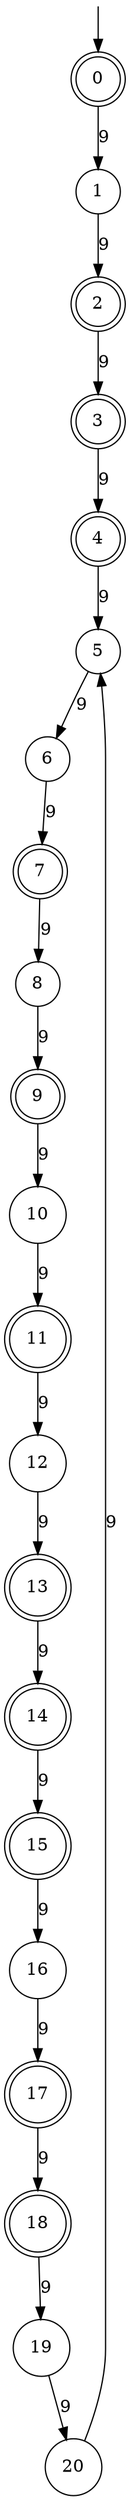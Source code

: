 digraph g {

	s0 [shape="doublecircle" label="0"];
	s1 [shape="circle" label="1"];
	s2 [shape="doublecircle" label="2"];
	s3 [shape="doublecircle" label="3"];
	s4 [shape="doublecircle" label="4"];
	s5 [shape="circle" label="5"];
	s6 [shape="circle" label="6"];
	s7 [shape="doublecircle" label="7"];
	s8 [shape="circle" label="8"];
	s9 [shape="doublecircle" label="9"];
	s10 [shape="circle" label="10"];
	s11 [shape="doublecircle" label="11"];
	s12 [shape="circle" label="12"];
	s13 [shape="doublecircle" label="13"];
	s14 [shape="doublecircle" label="14"];
	s15 [shape="doublecircle" label="15"];
	s16 [shape="circle" label="16"];
	s17 [shape="doublecircle" label="17"];
	s18 [shape="doublecircle" label="18"];
	s19 [shape="circle" label="19"];
	s20 [shape="circle" label="20"];
	s0 -> s1 [label="9"];
	s1 -> s2 [label="9"];
	s2 -> s3 [label="9"];
	s3 -> s4 [label="9"];
	s4 -> s5 [label="9"];
	s5 -> s6 [label="9"];
	s6 -> s7 [label="9"];
	s7 -> s8 [label="9"];
	s8 -> s9 [label="9"];
	s9 -> s10 [label="9"];
	s10 -> s11 [label="9"];
	s11 -> s12 [label="9"];
	s12 -> s13 [label="9"];
	s13 -> s14 [label="9"];
	s14 -> s15 [label="9"];
	s15 -> s16 [label="9"];
	s16 -> s17 [label="9"];
	s17 -> s18 [label="9"];
	s18 -> s19 [label="9"];
	s19 -> s20 [label="9"];
	s20 -> s5 [label="9"];

__start0 [label="" shape="none" width="0" height="0"];
__start0 -> s0;

}

